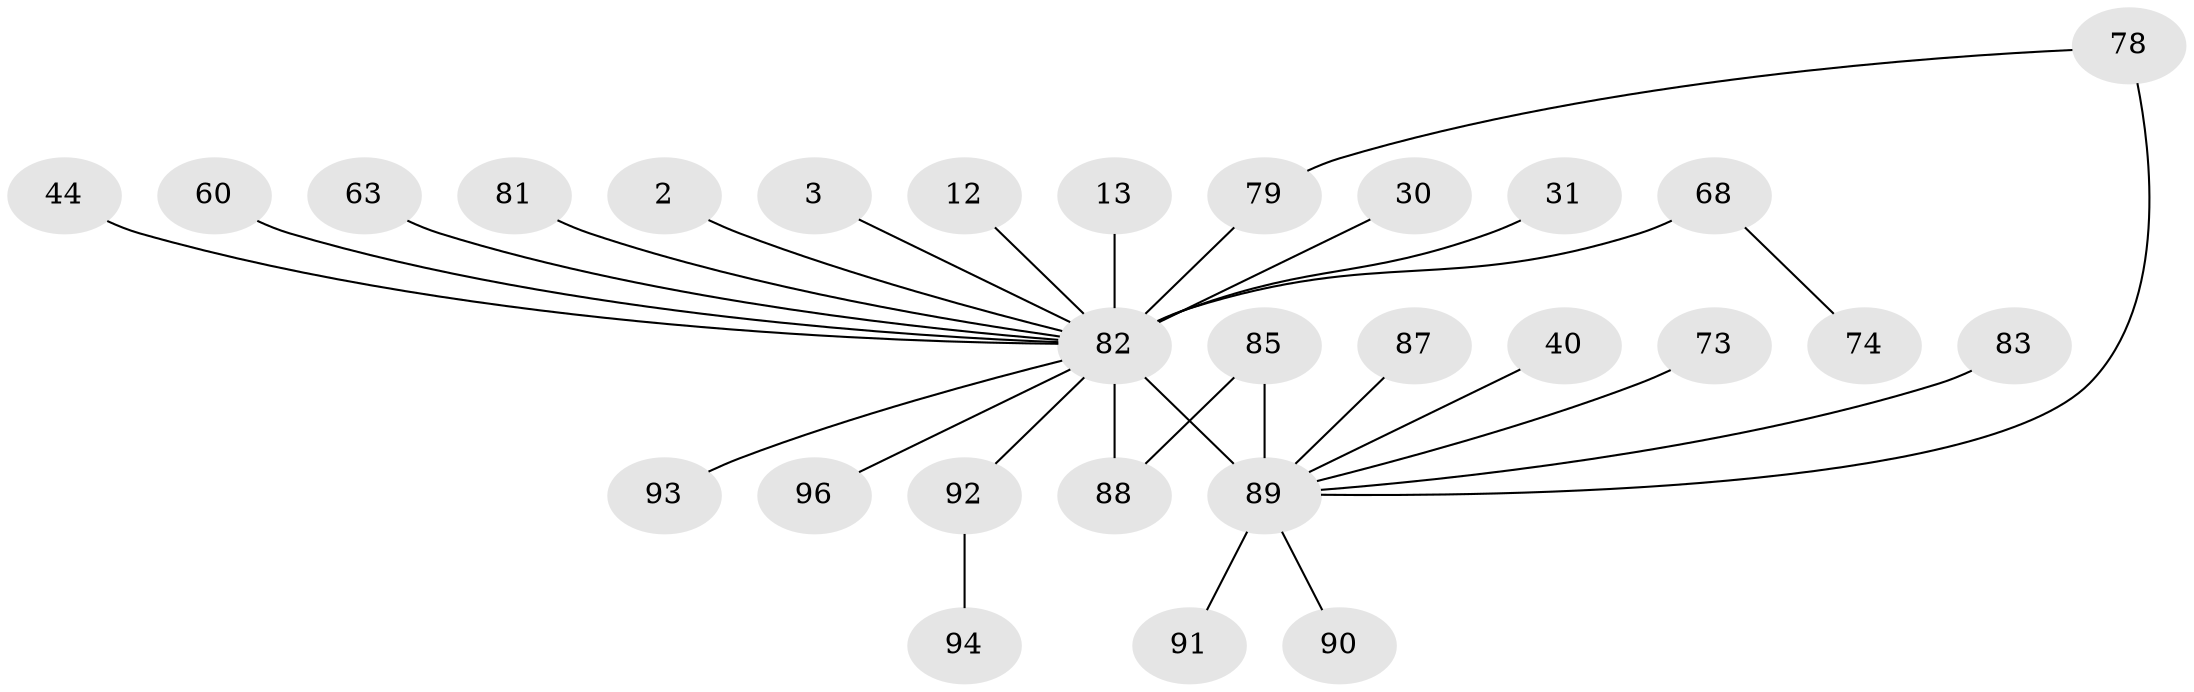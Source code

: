 // original degree distribution, {37: 0.010416666666666666, 1: 0.4583333333333333, 3: 0.10416666666666667, 14: 0.010416666666666666, 9: 0.010416666666666666, 2: 0.25, 4: 0.0625, 7: 0.010416666666666666, 6: 0.041666666666666664, 5: 0.03125, 8: 0.010416666666666666}
// Generated by graph-tools (version 1.1) at 2025/51/03/04/25 21:51:15]
// undirected, 28 vertices, 29 edges
graph export_dot {
graph [start="1"]
  node [color=gray90,style=filled];
  2;
  3;
  12;
  13;
  30;
  31;
  40;
  44;
  60 [super="+58"];
  63;
  68 [super="+27+28+65"];
  73;
  74 [super="+50"];
  78 [super="+76"];
  79 [super="+56"];
  81 [super="+71"];
  82 [super="+19+41+42+77+64"];
  83;
  85;
  87 [super="+86"];
  88 [super="+80"];
  89 [super="+61+33+17+18+29+39+43+69+84"];
  90;
  91;
  92 [super="+67"];
  93;
  94;
  96 [super="+62+95+75"];
  2 -- 82;
  3 -- 82;
  12 -- 82;
  13 -- 82;
  30 -- 82;
  31 -- 82;
  40 -- 89;
  44 -- 82;
  60 -- 82;
  63 -- 82;
  68 -- 74;
  68 -- 82 [weight=4];
  73 -- 89;
  78 -- 89 [weight=3];
  78 -- 79;
  79 -- 82 [weight=3];
  81 -- 82;
  82 -- 89 [weight=16];
  82 -- 96 [weight=2];
  82 -- 92 [weight=3];
  82 -- 88 [weight=3];
  82 -- 93;
  83 -- 89;
  85 -- 89;
  85 -- 88;
  87 -- 89;
  89 -- 90;
  89 -- 91;
  92 -- 94;
}
